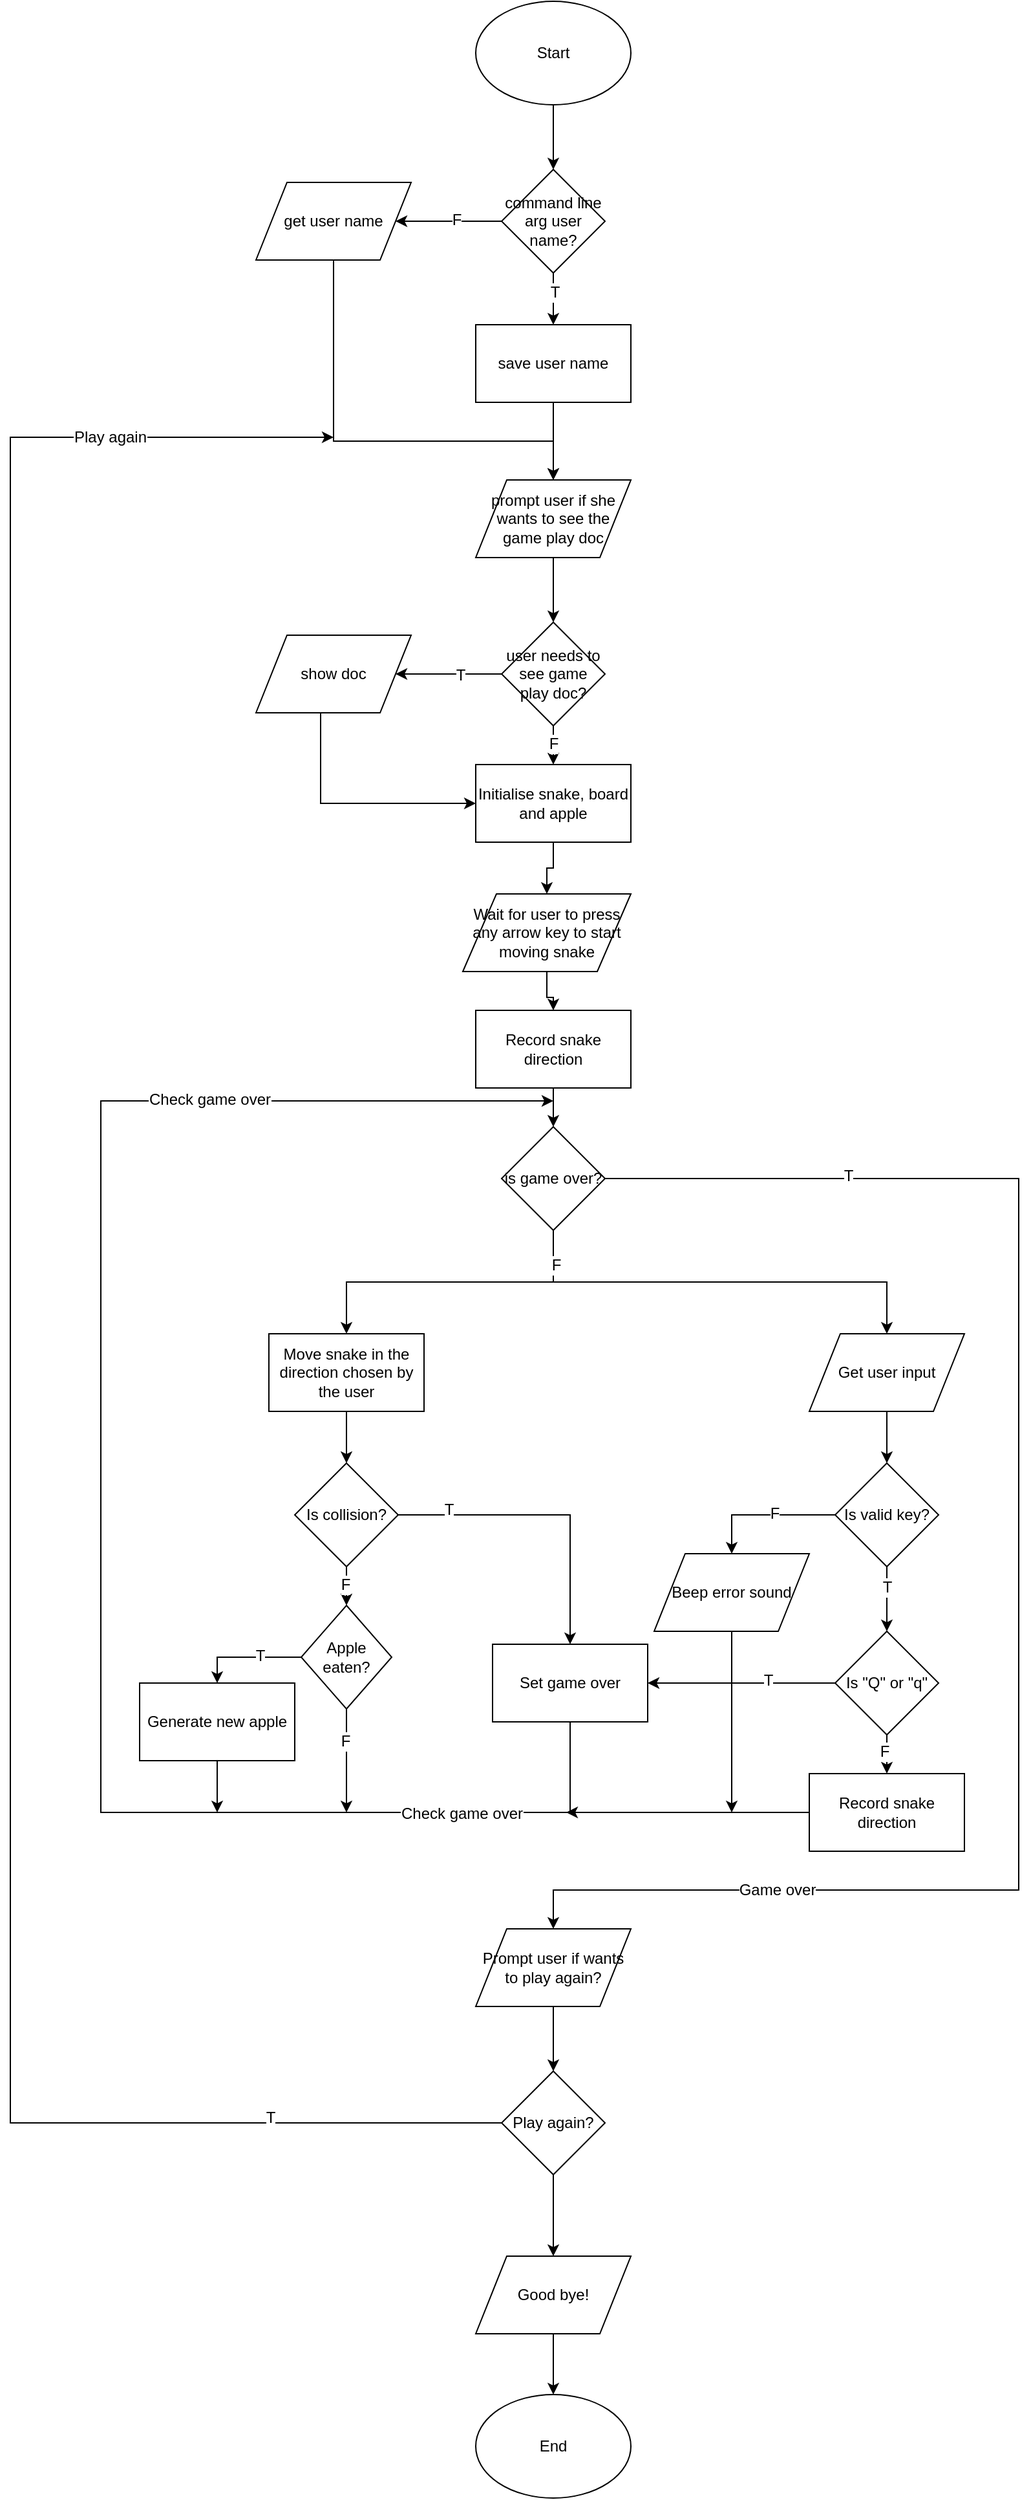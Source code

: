 <mxfile version="12.2.6" type="github" pages="1">
  <diagram id="qBqRke3E-7SL-24iU5kg" name="Snake game">
    <mxGraphModel dx="932" dy="600" grid="1" gridSize="10" guides="1" tooltips="1" connect="1" arrows="1" fold="1" page="1" pageScale="1" pageWidth="827" pageHeight="1169" math="0" shadow="0">
      <root>
        <mxCell id="0"/>
        <mxCell id="1" parent="0"/>
        <mxCell id="hdgQj7xmw9oAPAGFhTWQ-3" value="" style="edgeStyle=orthogonalEdgeStyle;rounded=0;orthogonalLoop=1;jettySize=auto;html=1;" edge="1" parent="1" source="hdgQj7xmw9oAPAGFhTWQ-1">
          <mxGeometry relative="1" as="geometry">
            <mxPoint x="460" y="140" as="targetPoint"/>
          </mxGeometry>
        </mxCell>
        <mxCell id="hdgQj7xmw9oAPAGFhTWQ-1" value="Start" style="ellipse;whiteSpace=wrap;html=1;" vertex="1" parent="1">
          <mxGeometry x="400" y="10" width="120" height="80" as="geometry"/>
        </mxCell>
        <mxCell id="hdgQj7xmw9oAPAGFhTWQ-9" value="" style="edgeStyle=orthogonalEdgeStyle;rounded=0;orthogonalLoop=1;jettySize=auto;html=1;" edge="1" parent="1" source="hdgQj7xmw9oAPAGFhTWQ-4" target="hdgQj7xmw9oAPAGFhTWQ-6">
          <mxGeometry relative="1" as="geometry"/>
        </mxCell>
        <mxCell id="hdgQj7xmw9oAPAGFhTWQ-23" value="F" style="text;html=1;resizable=0;points=[];align=center;verticalAlign=middle;labelBackgroundColor=#ffffff;" vertex="1" connectable="0" parent="hdgQj7xmw9oAPAGFhTWQ-9">
          <mxGeometry x="-0.146" y="-1" relative="1" as="geometry">
            <mxPoint as="offset"/>
          </mxGeometry>
        </mxCell>
        <mxCell id="hdgQj7xmw9oAPAGFhTWQ-11" value="" style="edgeStyle=orthogonalEdgeStyle;rounded=0;orthogonalLoop=1;jettySize=auto;html=1;" edge="1" parent="1" source="hdgQj7xmw9oAPAGFhTWQ-4" target="hdgQj7xmw9oAPAGFhTWQ-10">
          <mxGeometry relative="1" as="geometry"/>
        </mxCell>
        <mxCell id="hdgQj7xmw9oAPAGFhTWQ-24" value="T" style="text;html=1;resizable=0;points=[];align=center;verticalAlign=middle;labelBackgroundColor=#ffffff;" vertex="1" connectable="0" parent="hdgQj7xmw9oAPAGFhTWQ-11">
          <mxGeometry x="-0.25" y="1" relative="1" as="geometry">
            <mxPoint as="offset"/>
          </mxGeometry>
        </mxCell>
        <mxCell id="hdgQj7xmw9oAPAGFhTWQ-4" value="command line arg user name?" style="rhombus;whiteSpace=wrap;html=1;" vertex="1" parent="1">
          <mxGeometry x="420" y="140" width="80" height="80" as="geometry"/>
        </mxCell>
        <mxCell id="hdgQj7xmw9oAPAGFhTWQ-14" style="edgeStyle=orthogonalEdgeStyle;rounded=0;orthogonalLoop=1;jettySize=auto;html=1;entryX=0.5;entryY=0;entryDx=0;entryDy=0;" edge="1" parent="1" source="hdgQj7xmw9oAPAGFhTWQ-6" target="hdgQj7xmw9oAPAGFhTWQ-12">
          <mxGeometry relative="1" as="geometry">
            <mxPoint x="460" y="370" as="targetPoint"/>
            <Array as="points">
              <mxPoint x="290" y="350"/>
              <mxPoint x="460" y="350"/>
            </Array>
          </mxGeometry>
        </mxCell>
        <mxCell id="hdgQj7xmw9oAPAGFhTWQ-6" value="get user name" style="shape=parallelogram;perimeter=parallelogramPerimeter;whiteSpace=wrap;html=1;" vertex="1" parent="1">
          <mxGeometry x="230" y="150" width="120" height="60" as="geometry"/>
        </mxCell>
        <mxCell id="hdgQj7xmw9oAPAGFhTWQ-13" value="" style="edgeStyle=orthogonalEdgeStyle;rounded=0;orthogonalLoop=1;jettySize=auto;html=1;" edge="1" parent="1" source="hdgQj7xmw9oAPAGFhTWQ-10" target="hdgQj7xmw9oAPAGFhTWQ-12">
          <mxGeometry relative="1" as="geometry"/>
        </mxCell>
        <mxCell id="hdgQj7xmw9oAPAGFhTWQ-10" value="save user name" style="rounded=0;whiteSpace=wrap;html=1;" vertex="1" parent="1">
          <mxGeometry x="400" y="260" width="120" height="60" as="geometry"/>
        </mxCell>
        <mxCell id="hdgQj7xmw9oAPAGFhTWQ-16" value="" style="edgeStyle=orthogonalEdgeStyle;rounded=0;orthogonalLoop=1;jettySize=auto;html=1;" edge="1" parent="1" source="hdgQj7xmw9oAPAGFhTWQ-12" target="hdgQj7xmw9oAPAGFhTWQ-15">
          <mxGeometry relative="1" as="geometry"/>
        </mxCell>
        <mxCell id="hdgQj7xmw9oAPAGFhTWQ-12" value="prompt user if she wants to see the game play doc" style="shape=parallelogram;perimeter=parallelogramPerimeter;whiteSpace=wrap;html=1;" vertex="1" parent="1">
          <mxGeometry x="400" y="380" width="120" height="60" as="geometry"/>
        </mxCell>
        <mxCell id="hdgQj7xmw9oAPAGFhTWQ-18" style="edgeStyle=orthogonalEdgeStyle;rounded=0;orthogonalLoop=1;jettySize=auto;html=1;" edge="1" parent="1" source="hdgQj7xmw9oAPAGFhTWQ-15" target="hdgQj7xmw9oAPAGFhTWQ-17">
          <mxGeometry relative="1" as="geometry"/>
        </mxCell>
        <mxCell id="hdgQj7xmw9oAPAGFhTWQ-21" value="T" style="text;html=1;resizable=0;points=[];align=center;verticalAlign=middle;labelBackgroundColor=#ffffff;" vertex="1" connectable="0" parent="hdgQj7xmw9oAPAGFhTWQ-18">
          <mxGeometry x="-0.22" y="1" relative="1" as="geometry">
            <mxPoint as="offset"/>
          </mxGeometry>
        </mxCell>
        <mxCell id="hdgQj7xmw9oAPAGFhTWQ-20" value="" style="edgeStyle=orthogonalEdgeStyle;rounded=0;orthogonalLoop=1;jettySize=auto;html=1;" edge="1" parent="1" source="hdgQj7xmw9oAPAGFhTWQ-15" target="hdgQj7xmw9oAPAGFhTWQ-19">
          <mxGeometry relative="1" as="geometry"/>
        </mxCell>
        <mxCell id="hdgQj7xmw9oAPAGFhTWQ-22" value="F" style="text;html=1;resizable=0;points=[];align=center;verticalAlign=middle;labelBackgroundColor=#ffffff;" vertex="1" connectable="0" parent="hdgQj7xmw9oAPAGFhTWQ-20">
          <mxGeometry x="0.36" relative="1" as="geometry">
            <mxPoint as="offset"/>
          </mxGeometry>
        </mxCell>
        <mxCell id="hdgQj7xmw9oAPAGFhTWQ-15" value="user needs to see game play doc?" style="rhombus;whiteSpace=wrap;html=1;" vertex="1" parent="1">
          <mxGeometry x="420" y="490" width="80" height="80" as="geometry"/>
        </mxCell>
        <mxCell id="hdgQj7xmw9oAPAGFhTWQ-26" style="edgeStyle=orthogonalEdgeStyle;rounded=0;orthogonalLoop=1;jettySize=auto;html=1;entryX=0;entryY=0.5;entryDx=0;entryDy=0;" edge="1" parent="1" source="hdgQj7xmw9oAPAGFhTWQ-17" target="hdgQj7xmw9oAPAGFhTWQ-19">
          <mxGeometry relative="1" as="geometry">
            <Array as="points">
              <mxPoint x="280" y="630"/>
            </Array>
          </mxGeometry>
        </mxCell>
        <mxCell id="hdgQj7xmw9oAPAGFhTWQ-17" value="show doc" style="shape=parallelogram;perimeter=parallelogramPerimeter;whiteSpace=wrap;html=1;" vertex="1" parent="1">
          <mxGeometry x="230" y="500" width="120" height="60" as="geometry"/>
        </mxCell>
        <mxCell id="hdgQj7xmw9oAPAGFhTWQ-79" value="" style="edgeStyle=orthogonalEdgeStyle;rounded=0;orthogonalLoop=1;jettySize=auto;html=1;" edge="1" parent="1" source="hdgQj7xmw9oAPAGFhTWQ-19" target="hdgQj7xmw9oAPAGFhTWQ-27">
          <mxGeometry relative="1" as="geometry"/>
        </mxCell>
        <mxCell id="hdgQj7xmw9oAPAGFhTWQ-19" value="Initialise snake, board and apple" style="rounded=0;whiteSpace=wrap;html=1;" vertex="1" parent="1">
          <mxGeometry x="400" y="600" width="120" height="60" as="geometry"/>
        </mxCell>
        <mxCell id="hdgQj7xmw9oAPAGFhTWQ-81" value="" style="edgeStyle=orthogonalEdgeStyle;rounded=0;orthogonalLoop=1;jettySize=auto;html=1;" edge="1" parent="1" source="hdgQj7xmw9oAPAGFhTWQ-27" target="hdgQj7xmw9oAPAGFhTWQ-33">
          <mxGeometry relative="1" as="geometry"/>
        </mxCell>
        <mxCell id="hdgQj7xmw9oAPAGFhTWQ-27" value="Wait for user to press any arrow key to start moving snake" style="shape=parallelogram;perimeter=parallelogramPerimeter;whiteSpace=wrap;html=1;" vertex="1" parent="1">
          <mxGeometry x="390" y="700" width="130" height="60" as="geometry"/>
        </mxCell>
        <mxCell id="hdgQj7xmw9oAPAGFhTWQ-32" value="" style="edgeStyle=orthogonalEdgeStyle;rounded=0;orthogonalLoop=1;jettySize=auto;html=1;" edge="1" parent="1" source="hdgQj7xmw9oAPAGFhTWQ-29" target="hdgQj7xmw9oAPAGFhTWQ-31">
          <mxGeometry relative="1" as="geometry">
            <Array as="points">
              <mxPoint x="460" y="1000"/>
              <mxPoint x="300" y="1000"/>
            </Array>
          </mxGeometry>
        </mxCell>
        <mxCell id="hdgQj7xmw9oAPAGFhTWQ-58" style="edgeStyle=orthogonalEdgeStyle;rounded=0;orthogonalLoop=1;jettySize=auto;html=1;entryX=0.5;entryY=0;entryDx=0;entryDy=0;" edge="1" parent="1" source="hdgQj7xmw9oAPAGFhTWQ-29" target="hdgQj7xmw9oAPAGFhTWQ-35">
          <mxGeometry relative="1" as="geometry">
            <Array as="points">
              <mxPoint x="460" y="1000"/>
              <mxPoint x="718" y="1000"/>
            </Array>
          </mxGeometry>
        </mxCell>
        <mxCell id="hdgQj7xmw9oAPAGFhTWQ-59" value="F" style="text;html=1;resizable=0;points=[];align=center;verticalAlign=middle;labelBackgroundColor=#ffffff;" vertex="1" connectable="0" parent="hdgQj7xmw9oAPAGFhTWQ-58">
          <mxGeometry x="-0.844" y="2" relative="1" as="geometry">
            <mxPoint as="offset"/>
          </mxGeometry>
        </mxCell>
        <mxCell id="hdgQj7xmw9oAPAGFhTWQ-70" style="edgeStyle=orthogonalEdgeStyle;rounded=0;orthogonalLoop=1;jettySize=auto;html=1;entryX=0.5;entryY=0;entryDx=0;entryDy=0;" edge="1" parent="1" source="hdgQj7xmw9oAPAGFhTWQ-29" target="hdgQj7xmw9oAPAGFhTWQ-65">
          <mxGeometry relative="1" as="geometry">
            <Array as="points">
              <mxPoint x="820" y="920"/>
              <mxPoint x="820" y="1470"/>
              <mxPoint x="460" y="1470"/>
            </Array>
          </mxGeometry>
        </mxCell>
        <mxCell id="hdgQj7xmw9oAPAGFhTWQ-76" value="T" style="text;html=1;resizable=0;points=[];align=center;verticalAlign=middle;labelBackgroundColor=#ffffff;" vertex="1" connectable="0" parent="hdgQj7xmw9oAPAGFhTWQ-70">
          <mxGeometry x="-0.702" y="2" relative="1" as="geometry">
            <mxPoint as="offset"/>
          </mxGeometry>
        </mxCell>
        <mxCell id="hdgQj7xmw9oAPAGFhTWQ-97" value="Game over" style="text;html=1;resizable=0;points=[];align=center;verticalAlign=middle;labelBackgroundColor=#ffffff;" vertex="1" connectable="0" parent="hdgQj7xmw9oAPAGFhTWQ-70">
          <mxGeometry x="0.678" relative="1" as="geometry">
            <mxPoint as="offset"/>
          </mxGeometry>
        </mxCell>
        <mxCell id="hdgQj7xmw9oAPAGFhTWQ-29" value="is game over?" style="rhombus;whiteSpace=wrap;html=1;" vertex="1" parent="1">
          <mxGeometry x="420" y="880" width="80" height="80" as="geometry"/>
        </mxCell>
        <mxCell id="hdgQj7xmw9oAPAGFhTWQ-53" value="" style="edgeStyle=orthogonalEdgeStyle;rounded=0;orthogonalLoop=1;jettySize=auto;html=1;" edge="1" parent="1" source="hdgQj7xmw9oAPAGFhTWQ-31" target="hdgQj7xmw9oAPAGFhTWQ-52">
          <mxGeometry relative="1" as="geometry"/>
        </mxCell>
        <mxCell id="hdgQj7xmw9oAPAGFhTWQ-31" value="Move snake in the direction chosen by the user" style="rounded=0;whiteSpace=wrap;html=1;" vertex="1" parent="1">
          <mxGeometry x="240" y="1040" width="120" height="60" as="geometry"/>
        </mxCell>
        <mxCell id="hdgQj7xmw9oAPAGFhTWQ-80" value="" style="edgeStyle=orthogonalEdgeStyle;rounded=0;orthogonalLoop=1;jettySize=auto;html=1;" edge="1" parent="1" source="hdgQj7xmw9oAPAGFhTWQ-33" target="hdgQj7xmw9oAPAGFhTWQ-29">
          <mxGeometry relative="1" as="geometry"/>
        </mxCell>
        <mxCell id="hdgQj7xmw9oAPAGFhTWQ-33" value="Record snake direction" style="rounded=0;whiteSpace=wrap;html=1;" vertex="1" parent="1">
          <mxGeometry x="400" y="790" width="120" height="60" as="geometry"/>
        </mxCell>
        <mxCell id="hdgQj7xmw9oAPAGFhTWQ-39" value="" style="edgeStyle=orthogonalEdgeStyle;rounded=0;orthogonalLoop=1;jettySize=auto;html=1;" edge="1" parent="1" source="hdgQj7xmw9oAPAGFhTWQ-35" target="hdgQj7xmw9oAPAGFhTWQ-38">
          <mxGeometry relative="1" as="geometry"/>
        </mxCell>
        <mxCell id="hdgQj7xmw9oAPAGFhTWQ-35" value="Get user input" style="shape=parallelogram;perimeter=parallelogramPerimeter;whiteSpace=wrap;html=1;" vertex="1" parent="1">
          <mxGeometry x="658" y="1040" width="120" height="60" as="geometry"/>
        </mxCell>
        <mxCell id="hdgQj7xmw9oAPAGFhTWQ-42" value="" style="edgeStyle=orthogonalEdgeStyle;rounded=0;orthogonalLoop=1;jettySize=auto;html=1;" edge="1" parent="1" source="hdgQj7xmw9oAPAGFhTWQ-38" target="hdgQj7xmw9oAPAGFhTWQ-41">
          <mxGeometry relative="1" as="geometry"/>
        </mxCell>
        <mxCell id="hdgQj7xmw9oAPAGFhTWQ-43" value="T" style="text;html=1;resizable=0;points=[];align=center;verticalAlign=middle;labelBackgroundColor=#ffffff;" vertex="1" connectable="0" parent="hdgQj7xmw9oAPAGFhTWQ-42">
          <mxGeometry x="-0.36" relative="1" as="geometry">
            <mxPoint as="offset"/>
          </mxGeometry>
        </mxCell>
        <mxCell id="hdgQj7xmw9oAPAGFhTWQ-102" style="edgeStyle=orthogonalEdgeStyle;rounded=0;orthogonalLoop=1;jettySize=auto;html=1;entryX=0.5;entryY=0;entryDx=0;entryDy=0;" edge="1" parent="1" source="hdgQj7xmw9oAPAGFhTWQ-38" target="hdgQj7xmw9oAPAGFhTWQ-101">
          <mxGeometry relative="1" as="geometry"/>
        </mxCell>
        <mxCell id="hdgQj7xmw9oAPAGFhTWQ-104" value="F" style="text;html=1;resizable=0;points=[];align=center;verticalAlign=middle;labelBackgroundColor=#ffffff;" vertex="1" connectable="0" parent="hdgQj7xmw9oAPAGFhTWQ-102">
          <mxGeometry x="-0.145" y="-1" relative="1" as="geometry">
            <mxPoint as="offset"/>
          </mxGeometry>
        </mxCell>
        <mxCell id="hdgQj7xmw9oAPAGFhTWQ-38" value="Is valid key?" style="rhombus;whiteSpace=wrap;html=1;" vertex="1" parent="1">
          <mxGeometry x="678" y="1140" width="80" height="80" as="geometry"/>
        </mxCell>
        <mxCell id="hdgQj7xmw9oAPAGFhTWQ-50" value="" style="edgeStyle=orthogonalEdgeStyle;rounded=0;orthogonalLoop=1;jettySize=auto;html=1;" edge="1" parent="1" source="hdgQj7xmw9oAPAGFhTWQ-41" target="hdgQj7xmw9oAPAGFhTWQ-49">
          <mxGeometry relative="1" as="geometry"/>
        </mxCell>
        <mxCell id="hdgQj7xmw9oAPAGFhTWQ-51" value="F" style="text;html=1;resizable=0;points=[];align=center;verticalAlign=middle;labelBackgroundColor=#ffffff;" vertex="1" connectable="0" parent="hdgQj7xmw9oAPAGFhTWQ-50">
          <mxGeometry x="0.32" y="-2" relative="1" as="geometry">
            <mxPoint as="offset"/>
          </mxGeometry>
        </mxCell>
        <mxCell id="hdgQj7xmw9oAPAGFhTWQ-56" value="" style="edgeStyle=orthogonalEdgeStyle;rounded=0;orthogonalLoop=1;jettySize=auto;html=1;" edge="1" parent="1" source="hdgQj7xmw9oAPAGFhTWQ-41" target="hdgQj7xmw9oAPAGFhTWQ-44">
          <mxGeometry relative="1" as="geometry"/>
        </mxCell>
        <mxCell id="hdgQj7xmw9oAPAGFhTWQ-57" value="T" style="text;html=1;resizable=0;points=[];align=center;verticalAlign=middle;labelBackgroundColor=#ffffff;" vertex="1" connectable="0" parent="hdgQj7xmw9oAPAGFhTWQ-56">
          <mxGeometry x="-0.273" y="-2" relative="1" as="geometry">
            <mxPoint as="offset"/>
          </mxGeometry>
        </mxCell>
        <mxCell id="hdgQj7xmw9oAPAGFhTWQ-41" value="Is &quot;Q&quot; or &quot;q&quot;" style="rhombus;whiteSpace=wrap;html=1;" vertex="1" parent="1">
          <mxGeometry x="678" y="1270" width="80" height="80" as="geometry"/>
        </mxCell>
        <mxCell id="hdgQj7xmw9oAPAGFhTWQ-60" style="edgeStyle=orthogonalEdgeStyle;rounded=0;orthogonalLoop=1;jettySize=auto;html=1;" edge="1" parent="1" source="hdgQj7xmw9oAPAGFhTWQ-44">
          <mxGeometry relative="1" as="geometry">
            <mxPoint x="460" y="860" as="targetPoint"/>
            <Array as="points">
              <mxPoint x="473" y="1410"/>
              <mxPoint x="110" y="1410"/>
              <mxPoint x="110" y="860"/>
            </Array>
          </mxGeometry>
        </mxCell>
        <mxCell id="hdgQj7xmw9oAPAGFhTWQ-107" value="Check game over" style="text;html=1;resizable=0;points=[];align=center;verticalAlign=middle;labelBackgroundColor=#ffffff;" vertex="1" connectable="0" parent="hdgQj7xmw9oAPAGFhTWQ-60">
          <mxGeometry x="0.601" y="1" relative="1" as="geometry">
            <mxPoint as="offset"/>
          </mxGeometry>
        </mxCell>
        <mxCell id="hdgQj7xmw9oAPAGFhTWQ-108" value="Check game over" style="text;html=1;resizable=0;points=[];align=center;verticalAlign=middle;labelBackgroundColor=#ffffff;" vertex="1" connectable="0" parent="hdgQj7xmw9oAPAGFhTWQ-60">
          <mxGeometry x="-0.769" y="1" relative="1" as="geometry">
            <mxPoint as="offset"/>
          </mxGeometry>
        </mxCell>
        <mxCell id="hdgQj7xmw9oAPAGFhTWQ-44" value="Set game over" style="rounded=0;whiteSpace=wrap;html=1;" vertex="1" parent="1">
          <mxGeometry x="413" y="1280" width="120" height="60" as="geometry"/>
        </mxCell>
        <mxCell id="hdgQj7xmw9oAPAGFhTWQ-61" style="edgeStyle=orthogonalEdgeStyle;rounded=0;orthogonalLoop=1;jettySize=auto;html=1;" edge="1" parent="1" source="hdgQj7xmw9oAPAGFhTWQ-49">
          <mxGeometry relative="1" as="geometry">
            <mxPoint x="470" y="1410" as="targetPoint"/>
          </mxGeometry>
        </mxCell>
        <mxCell id="hdgQj7xmw9oAPAGFhTWQ-49" value="Record snake direction" style="rounded=0;whiteSpace=wrap;html=1;" vertex="1" parent="1">
          <mxGeometry x="658" y="1380" width="120" height="60" as="geometry"/>
        </mxCell>
        <mxCell id="hdgQj7xmw9oAPAGFhTWQ-54" style="edgeStyle=orthogonalEdgeStyle;rounded=0;orthogonalLoop=1;jettySize=auto;html=1;entryX=0.5;entryY=0;entryDx=0;entryDy=0;" edge="1" parent="1" source="hdgQj7xmw9oAPAGFhTWQ-52" target="hdgQj7xmw9oAPAGFhTWQ-44">
          <mxGeometry relative="1" as="geometry"/>
        </mxCell>
        <mxCell id="hdgQj7xmw9oAPAGFhTWQ-55" value="T" style="text;html=1;resizable=0;points=[];align=center;verticalAlign=middle;labelBackgroundColor=#ffffff;" vertex="1" connectable="0" parent="hdgQj7xmw9oAPAGFhTWQ-54">
          <mxGeometry x="-0.665" y="4" relative="1" as="geometry">
            <mxPoint as="offset"/>
          </mxGeometry>
        </mxCell>
        <mxCell id="hdgQj7xmw9oAPAGFhTWQ-83" value="" style="edgeStyle=orthogonalEdgeStyle;rounded=0;orthogonalLoop=1;jettySize=auto;html=1;" edge="1" parent="1" source="hdgQj7xmw9oAPAGFhTWQ-52" target="hdgQj7xmw9oAPAGFhTWQ-82">
          <mxGeometry relative="1" as="geometry"/>
        </mxCell>
        <mxCell id="hdgQj7xmw9oAPAGFhTWQ-105" value="F" style="text;html=1;resizable=0;points=[];align=center;verticalAlign=middle;labelBackgroundColor=#ffffff;" vertex="1" connectable="0" parent="hdgQj7xmw9oAPAGFhTWQ-83">
          <mxGeometry x="0.36" y="-1" relative="1" as="geometry">
            <mxPoint as="offset"/>
          </mxGeometry>
        </mxCell>
        <mxCell id="hdgQj7xmw9oAPAGFhTWQ-52" value="Is collision?" style="rhombus;whiteSpace=wrap;html=1;" vertex="1" parent="1">
          <mxGeometry x="260" y="1140" width="80" height="80" as="geometry"/>
        </mxCell>
        <mxCell id="hdgQj7xmw9oAPAGFhTWQ-69" value="" style="edgeStyle=orthogonalEdgeStyle;rounded=0;orthogonalLoop=1;jettySize=auto;html=1;" edge="1" parent="1" source="hdgQj7xmw9oAPAGFhTWQ-65" target="hdgQj7xmw9oAPAGFhTWQ-68">
          <mxGeometry relative="1" as="geometry"/>
        </mxCell>
        <mxCell id="hdgQj7xmw9oAPAGFhTWQ-65" value="Prompt user if wants to play again?" style="shape=parallelogram;perimeter=parallelogramPerimeter;whiteSpace=wrap;html=1;" vertex="1" parent="1">
          <mxGeometry x="400" y="1500" width="120" height="60" as="geometry"/>
        </mxCell>
        <mxCell id="hdgQj7xmw9oAPAGFhTWQ-71" style="edgeStyle=orthogonalEdgeStyle;rounded=0;orthogonalLoop=1;jettySize=auto;html=1;" edge="1" parent="1" source="hdgQj7xmw9oAPAGFhTWQ-68">
          <mxGeometry relative="1" as="geometry">
            <mxPoint x="290" y="347" as="targetPoint"/>
            <Array as="points">
              <mxPoint x="40" y="1650"/>
              <mxPoint x="40" y="347"/>
            </Array>
          </mxGeometry>
        </mxCell>
        <mxCell id="hdgQj7xmw9oAPAGFhTWQ-72" value="Play again" style="text;html=1;resizable=0;points=[];align=center;verticalAlign=middle;labelBackgroundColor=#ffffff;" vertex="1" connectable="0" parent="hdgQj7xmw9oAPAGFhTWQ-71">
          <mxGeometry x="0.821" relative="1" as="geometry">
            <mxPoint as="offset"/>
          </mxGeometry>
        </mxCell>
        <mxCell id="hdgQj7xmw9oAPAGFhTWQ-73" value="T" style="text;html=1;resizable=0;points=[];align=center;verticalAlign=middle;labelBackgroundColor=#ffffff;" vertex="1" connectable="0" parent="hdgQj7xmw9oAPAGFhTWQ-71">
          <mxGeometry x="-0.815" y="-4" relative="1" as="geometry">
            <mxPoint as="offset"/>
          </mxGeometry>
        </mxCell>
        <mxCell id="hdgQj7xmw9oAPAGFhTWQ-110" value="" style="edgeStyle=orthogonalEdgeStyle;rounded=0;orthogonalLoop=1;jettySize=auto;html=1;" edge="1" parent="1" source="hdgQj7xmw9oAPAGFhTWQ-68" target="hdgQj7xmw9oAPAGFhTWQ-109">
          <mxGeometry relative="1" as="geometry"/>
        </mxCell>
        <mxCell id="hdgQj7xmw9oAPAGFhTWQ-68" value="Play again?" style="rhombus;whiteSpace=wrap;html=1;" vertex="1" parent="1">
          <mxGeometry x="420" y="1610" width="80" height="80" as="geometry"/>
        </mxCell>
        <mxCell id="hdgQj7xmw9oAPAGFhTWQ-86" style="edgeStyle=orthogonalEdgeStyle;rounded=0;orthogonalLoop=1;jettySize=auto;html=1;" edge="1" parent="1" source="hdgQj7xmw9oAPAGFhTWQ-82">
          <mxGeometry relative="1" as="geometry">
            <mxPoint x="300" y="1410" as="targetPoint"/>
          </mxGeometry>
        </mxCell>
        <mxCell id="hdgQj7xmw9oAPAGFhTWQ-87" value="F" style="text;html=1;resizable=0;points=[];align=center;verticalAlign=middle;labelBackgroundColor=#ffffff;" vertex="1" connectable="0" parent="hdgQj7xmw9oAPAGFhTWQ-86">
          <mxGeometry x="-0.378" y="-1" relative="1" as="geometry">
            <mxPoint as="offset"/>
          </mxGeometry>
        </mxCell>
        <mxCell id="hdgQj7xmw9oAPAGFhTWQ-91" style="edgeStyle=orthogonalEdgeStyle;rounded=0;orthogonalLoop=1;jettySize=auto;html=1;entryX=0.5;entryY=0;entryDx=0;entryDy=0;" edge="1" parent="1" source="hdgQj7xmw9oAPAGFhTWQ-82" target="hdgQj7xmw9oAPAGFhTWQ-88">
          <mxGeometry relative="1" as="geometry"/>
        </mxCell>
        <mxCell id="hdgQj7xmw9oAPAGFhTWQ-106" value="T" style="text;html=1;resizable=0;points=[];align=center;verticalAlign=middle;labelBackgroundColor=#ffffff;" vertex="1" connectable="0" parent="hdgQj7xmw9oAPAGFhTWQ-91">
          <mxGeometry x="-0.247" y="-1" relative="1" as="geometry">
            <mxPoint as="offset"/>
          </mxGeometry>
        </mxCell>
        <mxCell id="hdgQj7xmw9oAPAGFhTWQ-82" value="Apple eaten?" style="rhombus;whiteSpace=wrap;html=1;" vertex="1" parent="1">
          <mxGeometry x="265" y="1250" width="70" height="80" as="geometry"/>
        </mxCell>
        <mxCell id="hdgQj7xmw9oAPAGFhTWQ-94" style="edgeStyle=orthogonalEdgeStyle;rounded=0;orthogonalLoop=1;jettySize=auto;html=1;" edge="1" parent="1" source="hdgQj7xmw9oAPAGFhTWQ-88">
          <mxGeometry relative="1" as="geometry">
            <mxPoint x="200" y="1410" as="targetPoint"/>
          </mxGeometry>
        </mxCell>
        <mxCell id="hdgQj7xmw9oAPAGFhTWQ-88" value="Generate new apple" style="rounded=0;whiteSpace=wrap;html=1;" vertex="1" parent="1">
          <mxGeometry x="140" y="1310" width="120" height="60" as="geometry"/>
        </mxCell>
        <mxCell id="hdgQj7xmw9oAPAGFhTWQ-103" style="edgeStyle=orthogonalEdgeStyle;rounded=0;orthogonalLoop=1;jettySize=auto;html=1;" edge="1" parent="1" source="hdgQj7xmw9oAPAGFhTWQ-101">
          <mxGeometry relative="1" as="geometry">
            <mxPoint x="598" y="1410" as="targetPoint"/>
          </mxGeometry>
        </mxCell>
        <mxCell id="hdgQj7xmw9oAPAGFhTWQ-101" value="Beep error sound" style="shape=parallelogram;perimeter=parallelogramPerimeter;whiteSpace=wrap;html=1;" vertex="1" parent="1">
          <mxGeometry x="538" y="1210" width="120" height="60" as="geometry"/>
        </mxCell>
        <mxCell id="hdgQj7xmw9oAPAGFhTWQ-112" value="" style="edgeStyle=orthogonalEdgeStyle;rounded=0;orthogonalLoop=1;jettySize=auto;html=1;" edge="1" parent="1" source="hdgQj7xmw9oAPAGFhTWQ-109" target="hdgQj7xmw9oAPAGFhTWQ-111">
          <mxGeometry relative="1" as="geometry"/>
        </mxCell>
        <mxCell id="hdgQj7xmw9oAPAGFhTWQ-109" value="Good bye!" style="shape=parallelogram;perimeter=parallelogramPerimeter;whiteSpace=wrap;html=1;" vertex="1" parent="1">
          <mxGeometry x="400" y="1753" width="120" height="60" as="geometry"/>
        </mxCell>
        <mxCell id="hdgQj7xmw9oAPAGFhTWQ-111" value="End" style="ellipse;whiteSpace=wrap;html=1;" vertex="1" parent="1">
          <mxGeometry x="400" y="1860" width="120" height="80" as="geometry"/>
        </mxCell>
      </root>
    </mxGraphModel>
  </diagram>
</mxfile>
